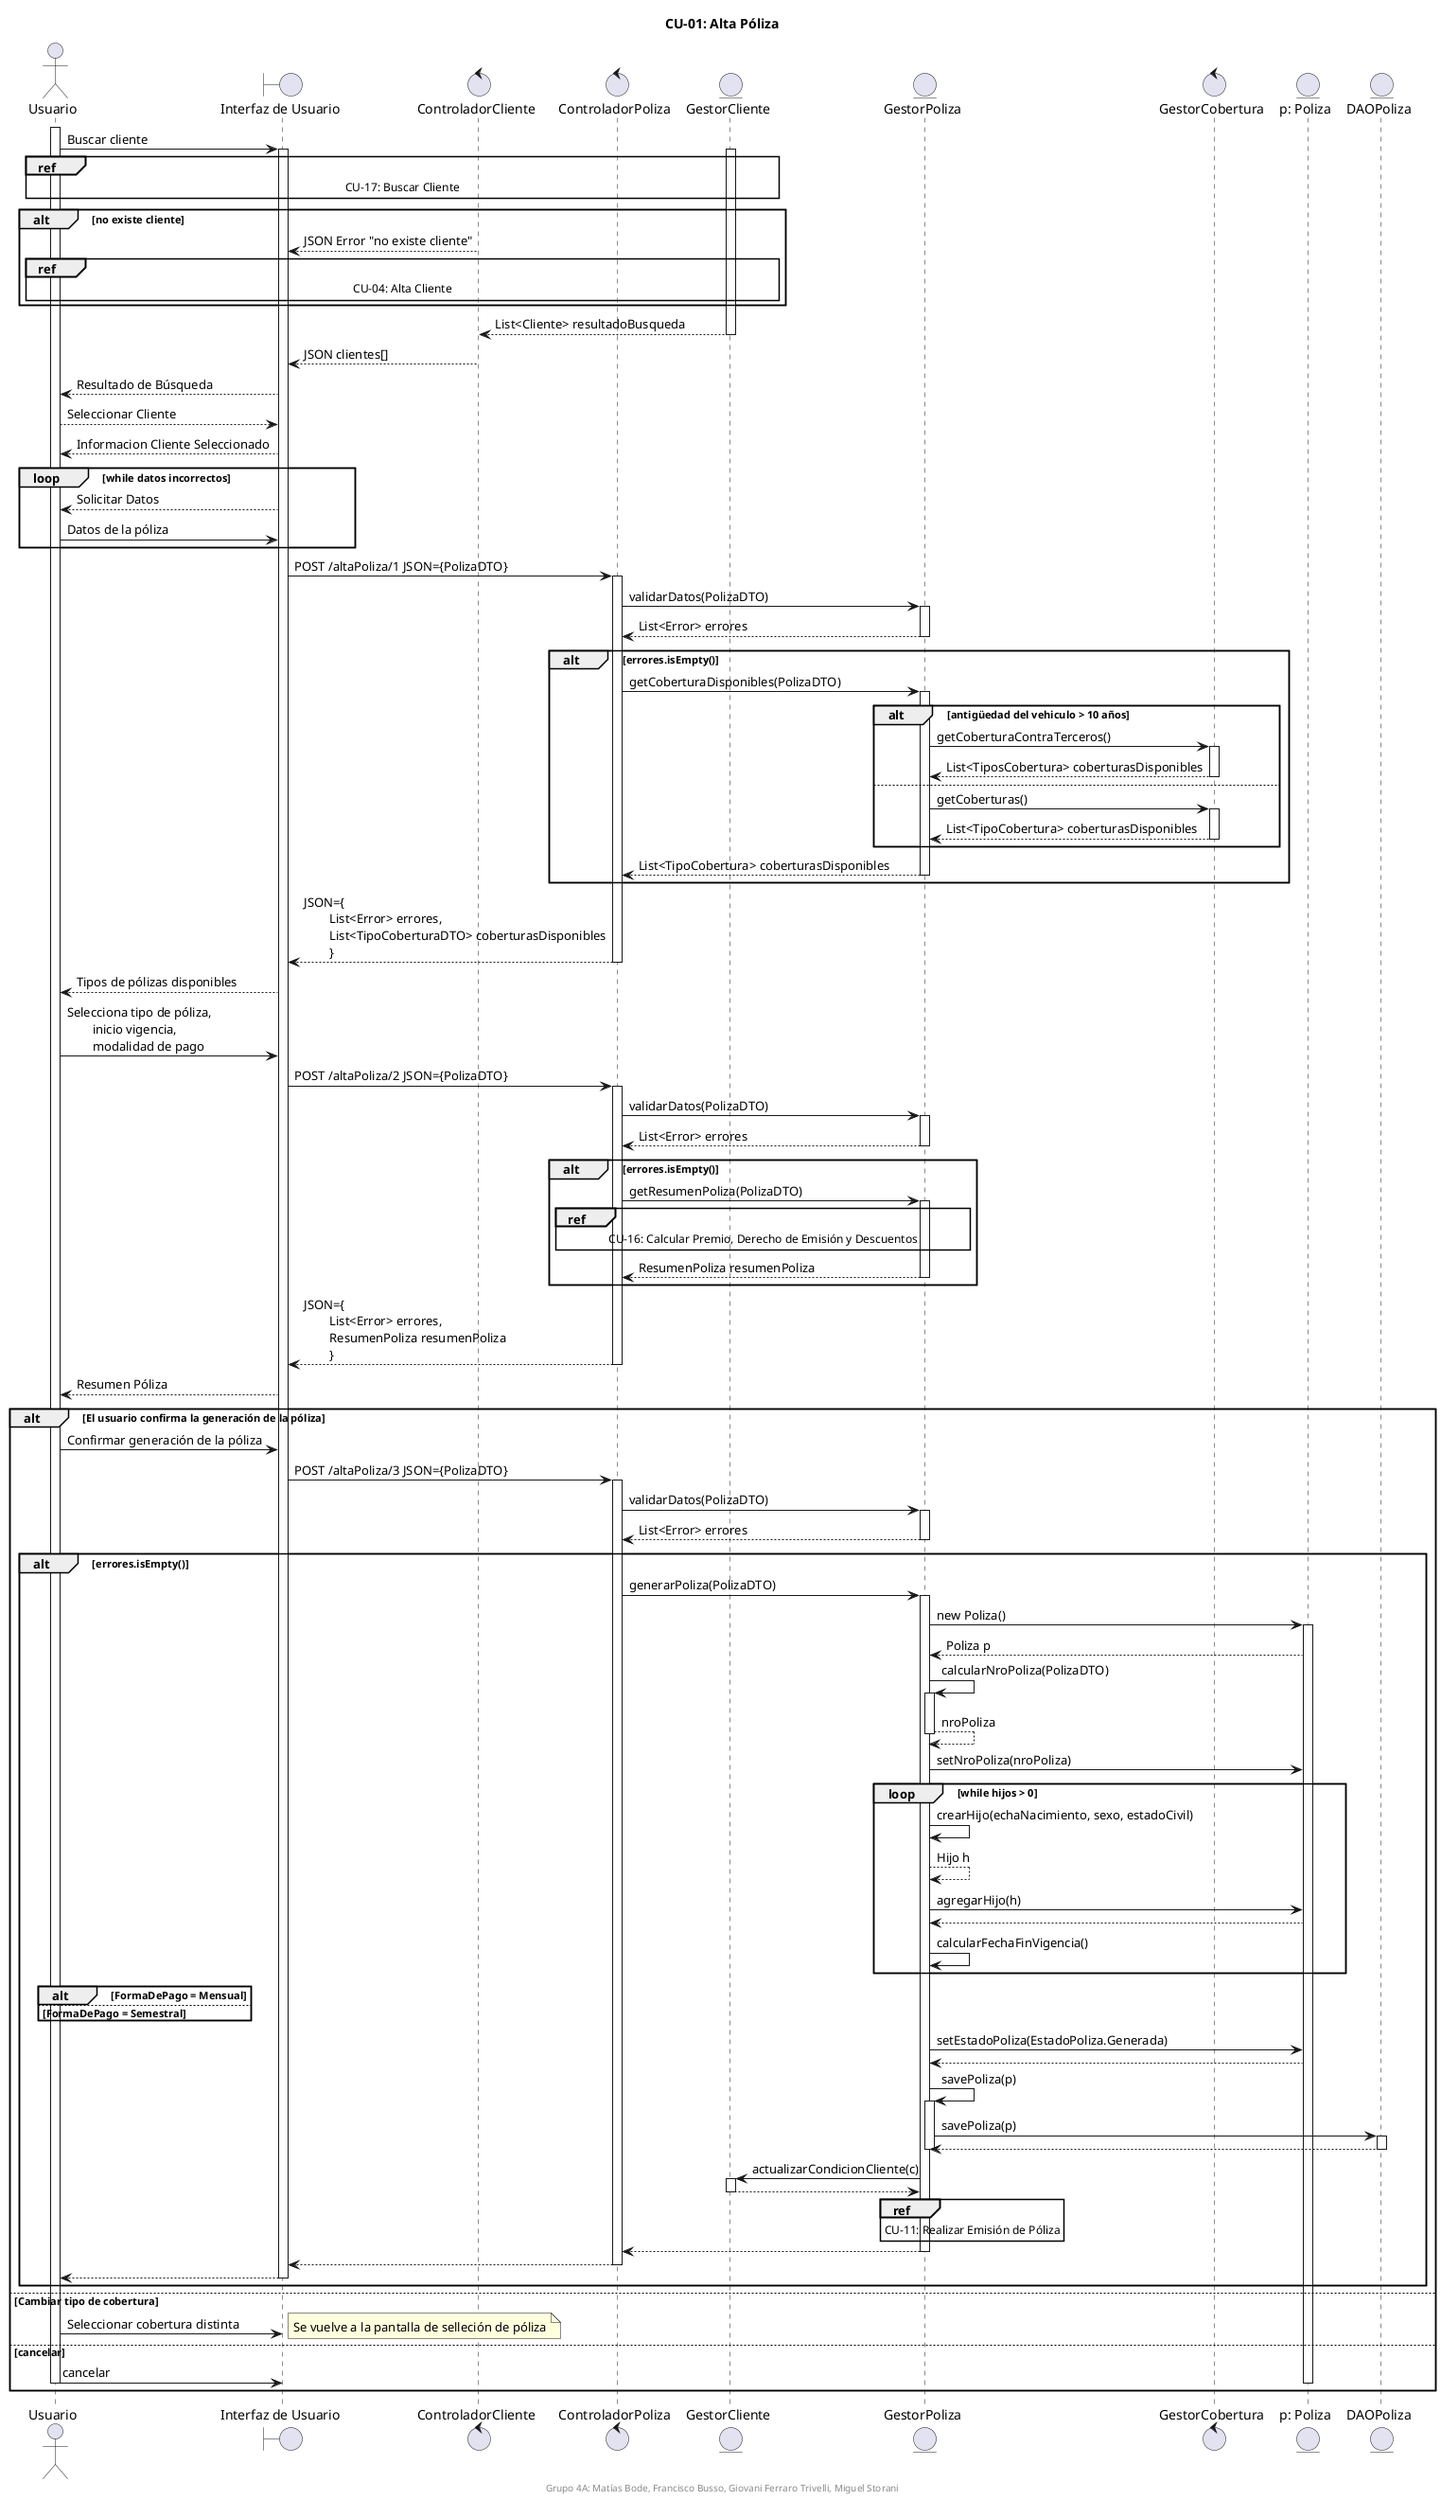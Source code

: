 @startuml

title CU-01: Alta Póliza
center footer Grupo 4A: Matías Bode, Francisco Busso, Giovani Ferraro Trivelli, Miguel Storani

actor Usuario
boundary "Interfaz de Usuario" as GUI
control ControladorCliente as CC
control ControladorPoliza as CP

entity GestorCliente as GC
entity GestorPoliza as GP
control GestorCobertura as GCobertura
entity "p: Poliza" as Poliza
entity DAOPoliza as DP


activate Usuario


Usuario -> GUI: Buscar cliente
activate GUI


ref over CC, GC, GUI, Usuario
    CU-17: Buscar Cliente
end ref

activate GC

alt no existe cliente
    GUI <-- CC : JSON Error "no existe cliente"
    ref over Usuario, GC
        CU-04: Alta Cliente
    end ref
end alt


CC <-- GC : List<Cliente> resultadoBusqueda
deactivate GC
GUI <-- CC : JSON clientes[]
deactivate CC
Usuario <-- GUI : Resultado de Búsqueda

Usuario --> GUI : Seleccionar Cliente
GUI --> Usuario : Informacion Cliente Seleccionado

loop while datos incorrectos
    Usuario <-- GUI : Solicitar Datos
    Usuario -> GUI : Datos de la póliza
end loop

GUI -> CP : POST /altaPoliza/1 JSON={PolizaDTO}
activate CP
CP -> GP : validarDatos(PolizaDTO)
activate GP
GP --> CP : List<Error> errores
deactivate GP
alt errores.isEmpty()
    CP -> GP : getCoberturaDisponibles(PolizaDTO)
    activate GP
    alt antigüedad del vehiculo > 10 años
        GP -> GCobertura : getCoberturaContraTerceros()
        activate GCobertura
        GCobertura --> GP : List<TiposCobertura> coberturasDisponibles
        deactivate GCobertura
    else
        GP -> GCobertura : getCoberturas()
        activate GCobertura
        GCobertura --> GP : List<TipoCobertura> coberturasDisponibles
        deactivate GCobertura
    end alt
    GP --> CP : List<TipoCobertura> coberturasDisponibles
    deactivate GP
end alt

CP -->GUI : JSON={\n\tList<Error> errores,\n\tList<TipoCoberturaDTO> coberturasDisponibles\n\t}
deactivate CP

GUI --> Usuario : Tipos de pólizas disponibles
Usuario -> GUI : Selecciona tipo de póliza,\n\tinicio vigencia,\n\tmodalidad de pago

GUI -> CP : POST /altaPoliza/2 JSON={PolizaDTO}
activate CP
CP -> GP : validarDatos(PolizaDTO)
activate GP
GP --> CP : List<Error> errores
deactivate GP
alt errores.isEmpty()
    CP -> GP : getResumenPoliza(PolizaDTO)
    activate GP
    ref over CP, GP
        CU-16: Calcular Premio, Derecho de Emisión y Descuentos
    end ref
    GP --> CP : ResumenPoliza resumenPoliza
    deactivate GP
end alt


CP -->GUI : JSON={\n\tList<Error> errores,\n\tResumenPoliza resumenPoliza\n\t}
deactivate CP

Usuario <-- GUI : Resumen Póliza

alt El usuario confirma la generación de la póliza
    Usuario -> GUI : Confirmar generación de la póliza
    GUI -> CP : POST /altaPoliza/3 JSON={PolizaDTO}
    activate CP
    CP -> GP : validarDatos(PolizaDTO)
    activate GP
    GP -->CP: List<Error> errores
    deactivate GP
    alt errores.isEmpty()
        CP -> GP : generarPoliza(PolizaDTO)
        activate GP
        GP -> "Poliza p" as Poliza : new Poliza()
        activate Poliza
        GP <-- Poliza : Poliza p
        
        GP -> GP : calcularNroPoliza(PolizaDTO)
        activate GP
        GP --> GP : nroPoliza
        deactivate GP
        
        GP -> Poliza : setNroPoliza(nroPoliza)

        loop while hijos > 0
            GP -> GP : crearHijo(echaNacimiento, sexo, estadoCivil)
            GP --> GP : Hijo h
            GP -> Poliza : agregarHijo(h)
            GP <-- Poliza
        GP -> GP : calcularFechaFinVigencia()
        
        end
        alt FormaDePago = Mensual

        else FormaDePago = Semestral 
        end alt

        GP -> Poliza : setEstadoPoliza(EstadoPoliza.Generada)
        GP <-- Poliza
        
        GP -> GP : savePoliza(p)
        activate GP
        GP -> DP : savePoliza(p)
        activate DP
        DP --> GP
        deactivate DP
        deactivate GP
        
        GP -> GC : actualizarCondicionCliente(c)
        activate GC
        GP <-- GC
        deactivate GC
        
        ref over GP
            CU-11: Realizar Emisión de Póliza
        end ref
        
        CP <-- GP
        deactivate GP
        GUI <-- CP
        deactivate CP
        Usuario <-- GUI
        deactivate GUI
    end alt

else Cambiar tipo de cobertura
    Usuario -> GUI : Seleccionar cobertura distinta
    note right
        Se vuelve a la pantalla de selleción de póliza
    end note
else cancelar
    Usuario -> GUI : cancelar
    deactivate Usuario
    deactivate GUI
    deactivate CC
    deactivate CP
    deactivate GC
    deactivate GP
    deactivate DP
    deactivate Poliza

end alt
    

@enduml
